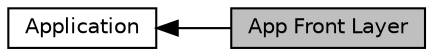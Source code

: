 digraph "App Front Layer"
{
  edge [fontname="Helvetica",fontsize="10",labelfontname="Helvetica",labelfontsize="10"];
  node [fontname="Helvetica",fontsize="10",shape=box];
  rankdir=LR;
  Node0 [label="App Front Layer",height=0.2,width=0.4,color="black", fillcolor="grey75", style="filled", fontcolor="black",tooltip="All the graphical functions for the app layer."];
  Node1 [label="Application",height=0.2,width=0.4,color="black", fillcolor="white", style="filled",URL="$group___application.html",tooltip="Application used for demo."];
  Node1->Node0 [shape=plaintext, dir="back", style="solid"];
}
